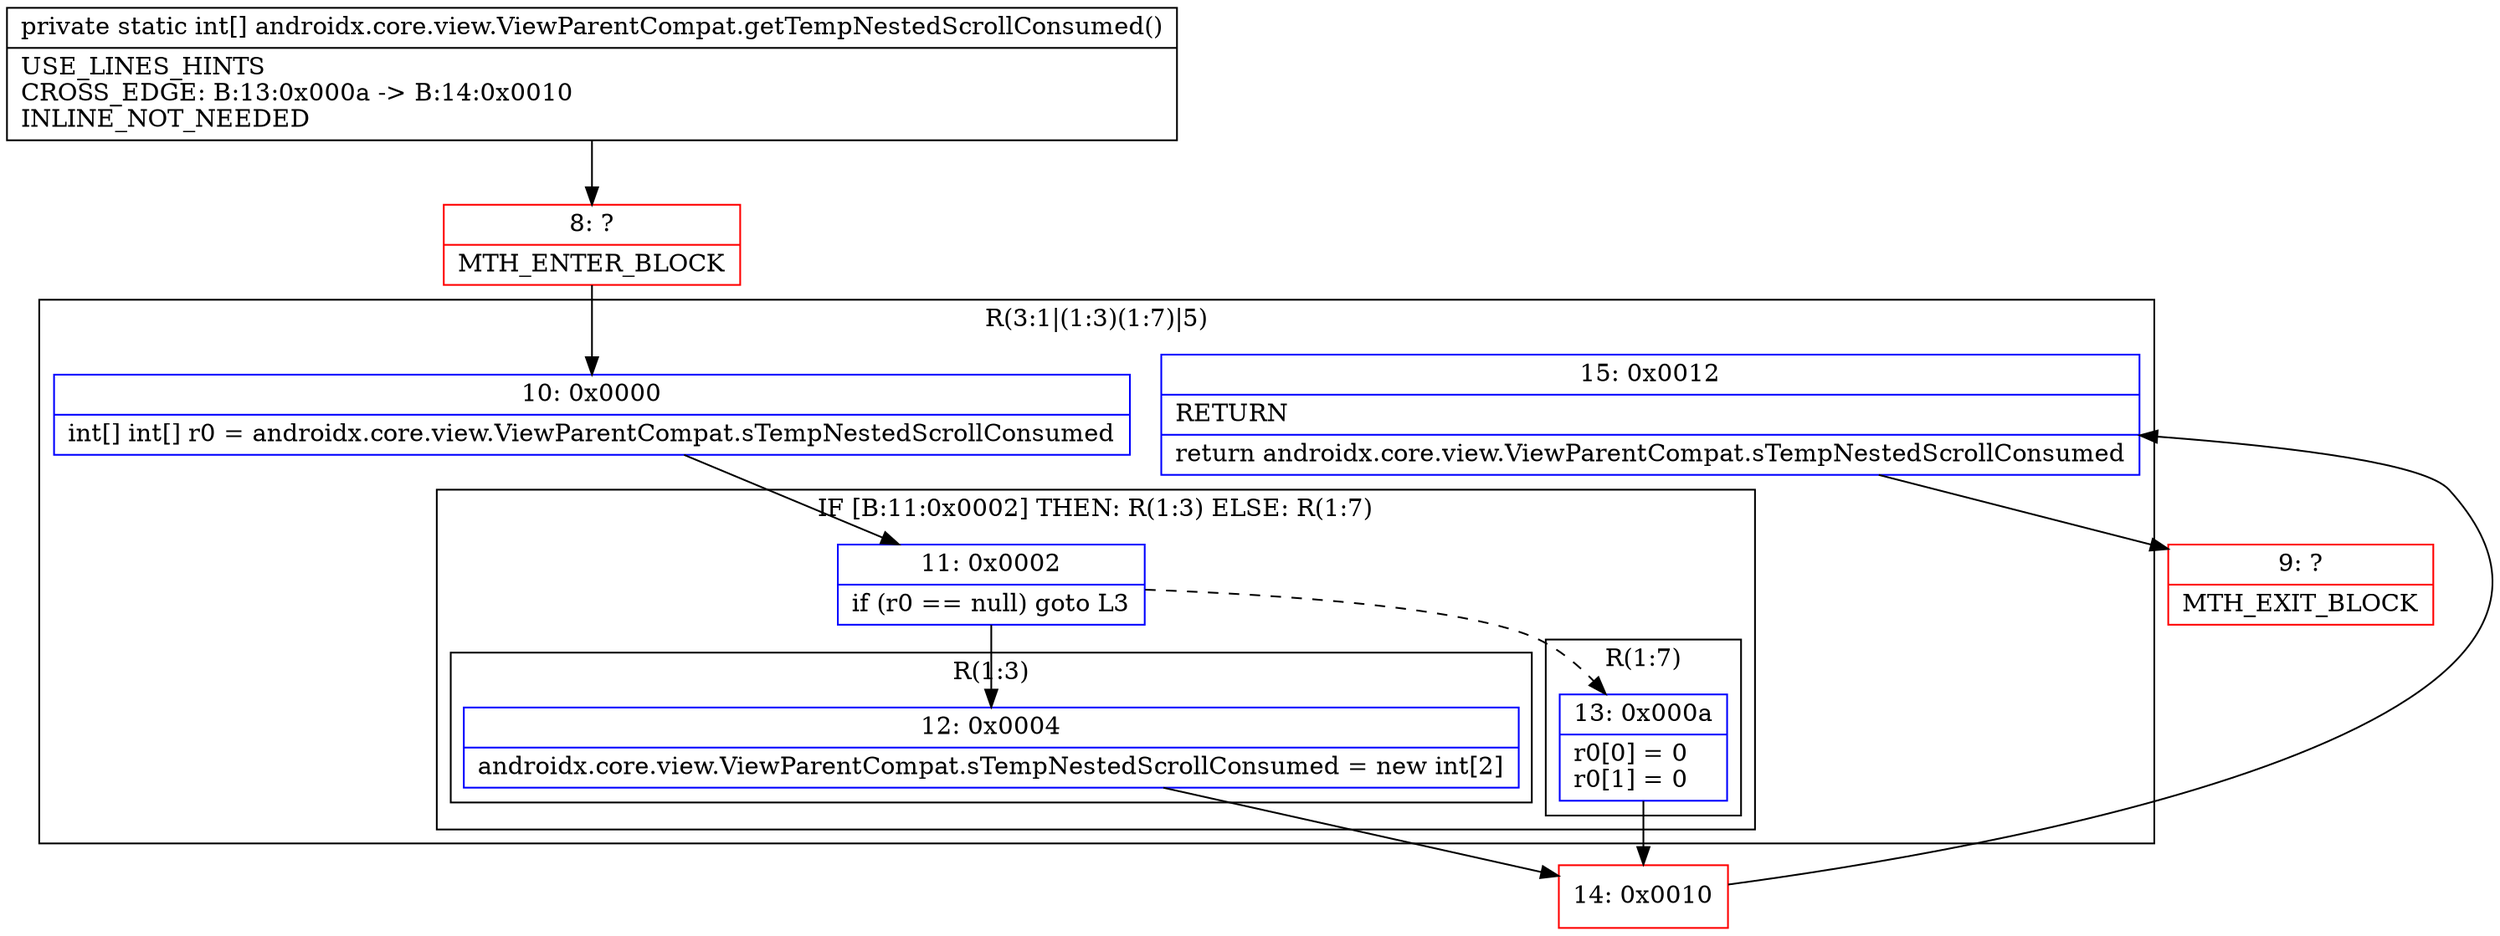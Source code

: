 digraph "CFG forandroidx.core.view.ViewParentCompat.getTempNestedScrollConsumed()[I" {
subgraph cluster_Region_740156192 {
label = "R(3:1|(1:3)(1:7)|5)";
node [shape=record,color=blue];
Node_10 [shape=record,label="{10\:\ 0x0000|int[] int[] r0 = androidx.core.view.ViewParentCompat.sTempNestedScrollConsumed\l}"];
subgraph cluster_IfRegion_294763414 {
label = "IF [B:11:0x0002] THEN: R(1:3) ELSE: R(1:7)";
node [shape=record,color=blue];
Node_11 [shape=record,label="{11\:\ 0x0002|if (r0 == null) goto L3\l}"];
subgraph cluster_Region_775437192 {
label = "R(1:3)";
node [shape=record,color=blue];
Node_12 [shape=record,label="{12\:\ 0x0004|androidx.core.view.ViewParentCompat.sTempNestedScrollConsumed = new int[2]\l}"];
}
subgraph cluster_Region_312015813 {
label = "R(1:7)";
node [shape=record,color=blue];
Node_13 [shape=record,label="{13\:\ 0x000a|r0[0] = 0\lr0[1] = 0\l}"];
}
}
Node_15 [shape=record,label="{15\:\ 0x0012|RETURN\l|return androidx.core.view.ViewParentCompat.sTempNestedScrollConsumed\l}"];
}
Node_8 [shape=record,color=red,label="{8\:\ ?|MTH_ENTER_BLOCK\l}"];
Node_14 [shape=record,color=red,label="{14\:\ 0x0010}"];
Node_9 [shape=record,color=red,label="{9\:\ ?|MTH_EXIT_BLOCK\l}"];
MethodNode[shape=record,label="{private static int[] androidx.core.view.ViewParentCompat.getTempNestedScrollConsumed()  | USE_LINES_HINTS\lCROSS_EDGE: B:13:0x000a \-\> B:14:0x0010\lINLINE_NOT_NEEDED\l}"];
MethodNode -> Node_8;Node_10 -> Node_11;
Node_11 -> Node_12;
Node_11 -> Node_13[style=dashed];
Node_12 -> Node_14;
Node_13 -> Node_14;
Node_15 -> Node_9;
Node_8 -> Node_10;
Node_14 -> Node_15;
}

